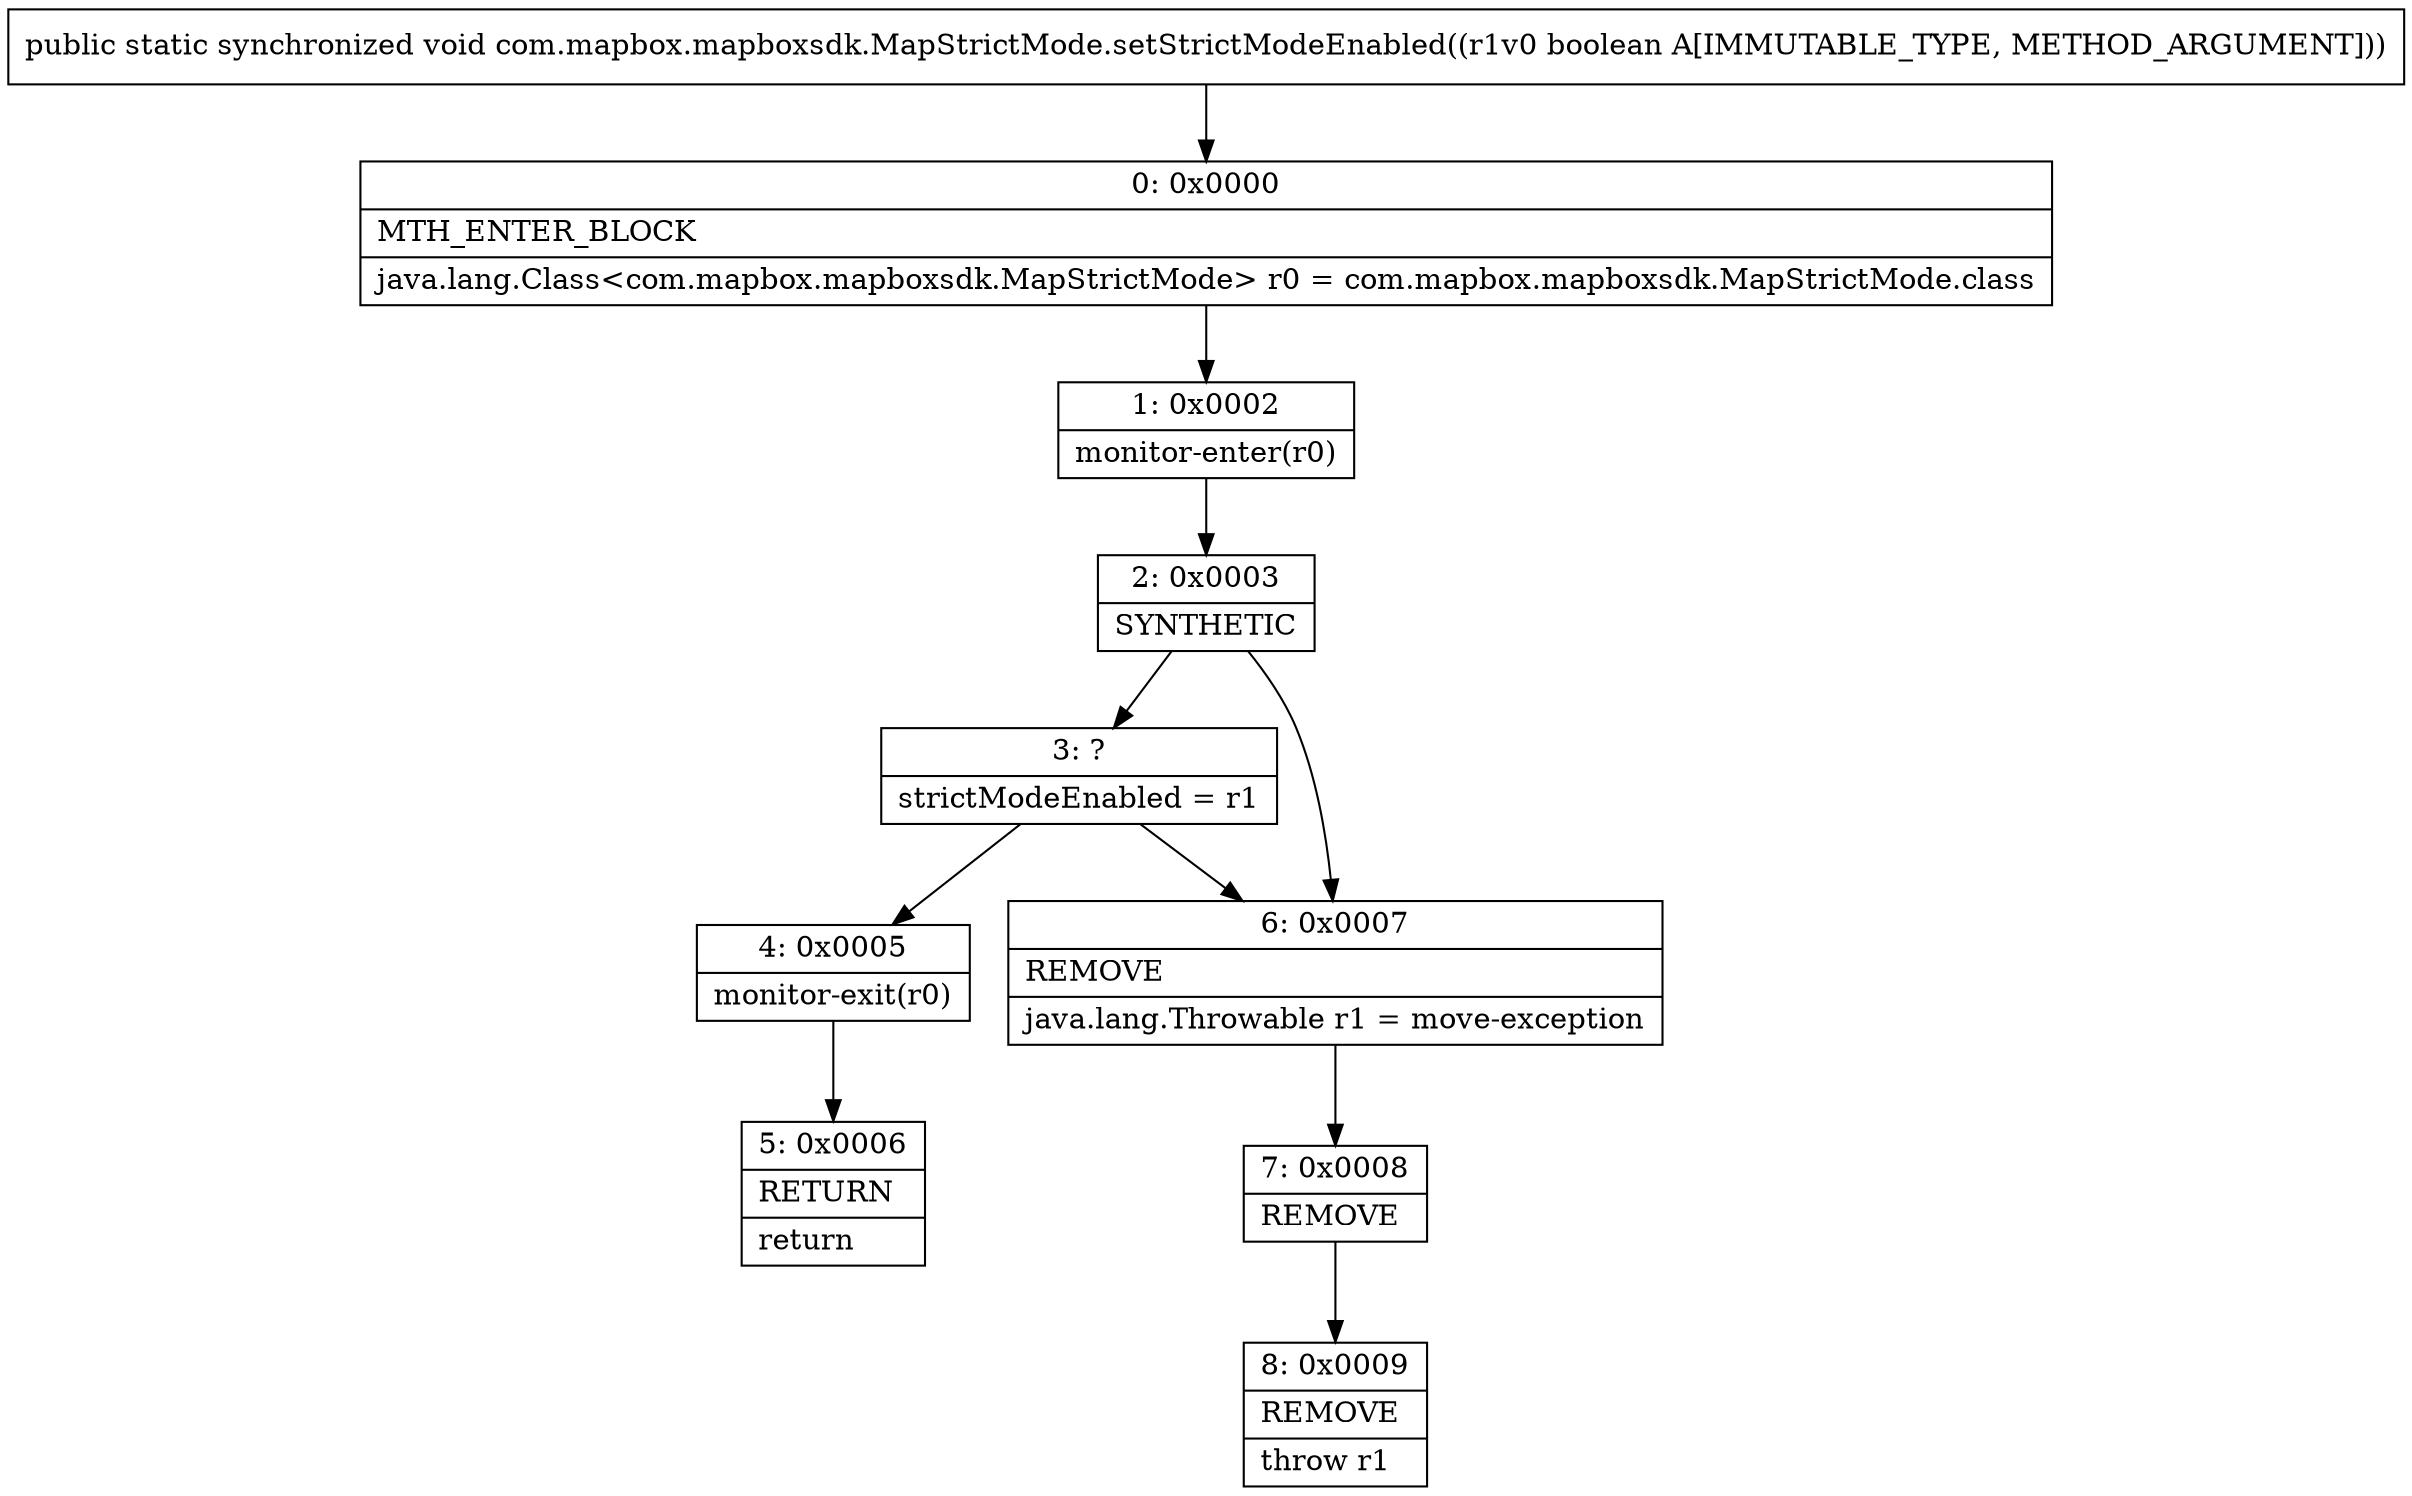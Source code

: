 digraph "CFG forcom.mapbox.mapboxsdk.MapStrictMode.setStrictModeEnabled(Z)V" {
Node_0 [shape=record,label="{0\:\ 0x0000|MTH_ENTER_BLOCK\l|java.lang.Class\<com.mapbox.mapboxsdk.MapStrictMode\> r0 = com.mapbox.mapboxsdk.MapStrictMode.class\l}"];
Node_1 [shape=record,label="{1\:\ 0x0002|monitor\-enter(r0)\l}"];
Node_2 [shape=record,label="{2\:\ 0x0003|SYNTHETIC\l}"];
Node_3 [shape=record,label="{3\:\ ?|strictModeEnabled = r1\l}"];
Node_4 [shape=record,label="{4\:\ 0x0005|monitor\-exit(r0)\l}"];
Node_5 [shape=record,label="{5\:\ 0x0006|RETURN\l|return\l}"];
Node_6 [shape=record,label="{6\:\ 0x0007|REMOVE\l|java.lang.Throwable r1 = move\-exception\l}"];
Node_7 [shape=record,label="{7\:\ 0x0008|REMOVE\l}"];
Node_8 [shape=record,label="{8\:\ 0x0009|REMOVE\l|throw r1\l}"];
MethodNode[shape=record,label="{public static synchronized void com.mapbox.mapboxsdk.MapStrictMode.setStrictModeEnabled((r1v0 boolean A[IMMUTABLE_TYPE, METHOD_ARGUMENT])) }"];
MethodNode -> Node_0;
Node_0 -> Node_1;
Node_1 -> Node_2;
Node_2 -> Node_3;
Node_2 -> Node_6;
Node_3 -> Node_4;
Node_3 -> Node_6;
Node_4 -> Node_5;
Node_6 -> Node_7;
Node_7 -> Node_8;
}

